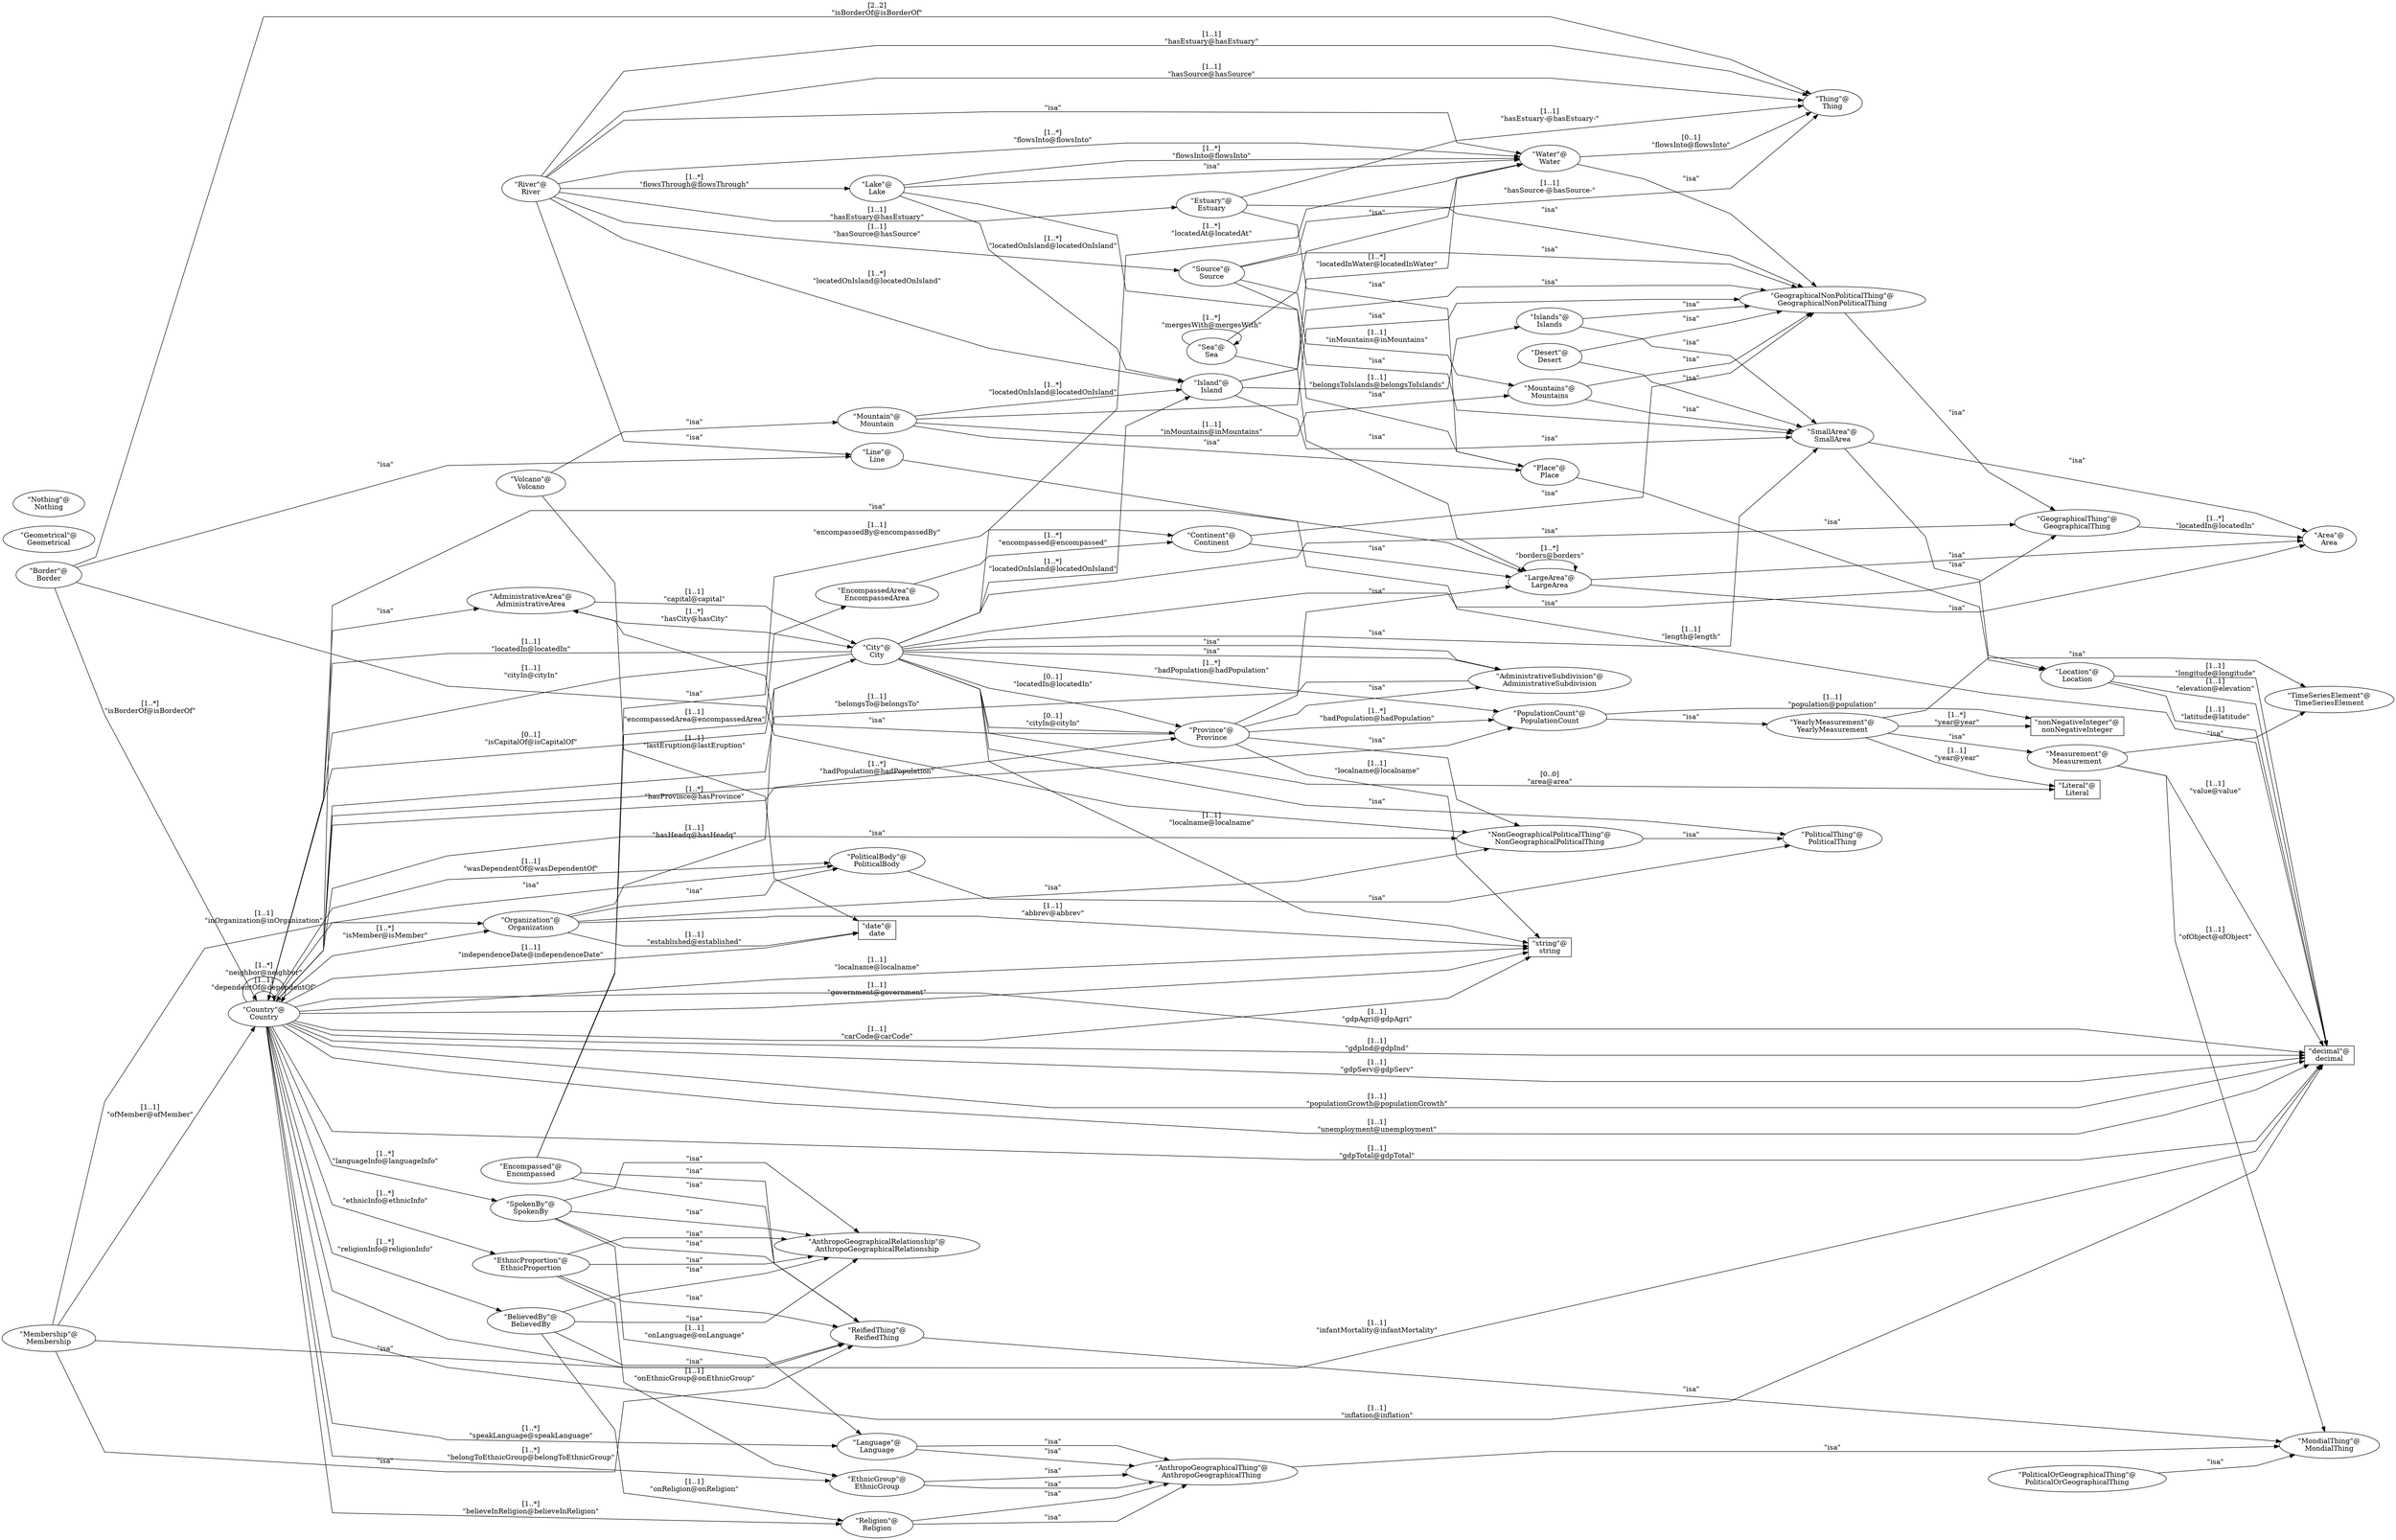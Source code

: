 digraph G {
  splines=polyline;
  rankdir=LR;
  "Border" [ label="\"Border\"@
Border" shape="ellipse" ];
  "EthnicGroup" [ label="\"EthnicGroup\"@
EthnicGroup" shape="ellipse" ];
  "Islands" [ label="\"Islands\"@
Islands" shape="ellipse" ];
  "Thing" [ label="\"Thing\"@
Thing" shape="ellipse" ];
  "MondialThing" [ label="\"MondialThing\"@
MondialThing" shape="ellipse" ];
  "AdministrativeArea" [ label="\"AdministrativeArea\"@
AdministrativeArea" shape="ellipse" ];
  "Place" [ label="\"Place\"@
Place" shape="ellipse" ];
  "PoliticalOrGeographicalThing" [ label="\"PoliticalOrGeographicalThing\"@
PoliticalOrGeographicalThing" shape="ellipse" ];
  "TimeSeriesElement" [ label="\"TimeSeriesElement\"@
TimeSeriesElement" shape="ellipse" ];
  "Estuary" [ label="\"Estuary\"@
Estuary" shape="ellipse" ];
  "Geometrical" [ label="\"Geometrical\"@
Geometrical" shape="ellipse" ];
  "AnthropoGeographicalThing" [ label="\"AnthropoGeographicalThing\"@
AnthropoGeographicalThing" shape="ellipse" ];
  "EthnicProportion" [ label="\"EthnicProportion\"@
EthnicProportion" shape="ellipse" ];
  "Desert" [ label="\"Desert\"@
Desert" shape="ellipse" ];
  "BelievedBy" [ label="\"BelievedBy\"@
BelievedBy" shape="ellipse" ];
  "Province" [ label="\"Province\"@
Province" shape="ellipse" ];
  "Measurement" [ label="\"Measurement\"@
Measurement" shape="ellipse" ];
  "Organization" [ label="\"Organization\"@
Organization" shape="ellipse" ];
  "Location" [ label="\"Location\"@
Location" shape="ellipse" ];
  "GeographicalNonPoliticalThing" [ label="\"GeographicalNonPoliticalThing\"@
GeographicalNonPoliticalThing" shape="ellipse" ];
  "ReifiedThing" [ label="\"ReifiedThing\"@
ReifiedThing" shape="ellipse" ];
  "PopulationCount" [ label="\"PopulationCount\"@
PopulationCount" shape="ellipse" ];
  "Continent" [ label="\"Continent\"@
Continent" shape="ellipse" ];
  "LargeArea" [ label="\"LargeArea\"@
LargeArea" shape="ellipse" ];
  "Membership" [ label="\"Membership\"@
Membership" shape="ellipse" ];
  "Nothing" [ label="\"Nothing\"@
Nothing" shape="ellipse" ];
  "Water" [ label="\"Water\"@
Water" shape="ellipse" ];
  "Religion" [ label="\"Religion\"@
Religion" shape="ellipse" ];
  "EncompassedArea" [ label="\"EncompassedArea\"@
EncompassedArea" shape="ellipse" ];
  "Lake" [ label="\"Lake\"@
Lake" shape="ellipse" ];
  "Country" [ label="\"Country\"@
Country" shape="ellipse" ];
  "Encompassed" [ label="\"Encompassed\"@
Encompassed" shape="ellipse" ];
  "NonGeographicalPoliticalThing" [ label="\"NonGeographicalPoliticalThing\"@
NonGeographicalPoliticalThing" shape="ellipse" ];
  "Area" [ label="\"Area\"@
Area" shape="ellipse" ];
  "Island" [ label="\"Island\"@
Island" shape="ellipse" ];
  "YearlyMeasurement" [ label="\"YearlyMeasurement\"@
YearlyMeasurement" shape="ellipse" ];
  "AdministrativeSubdivision" [ label="\"AdministrativeSubdivision\"@
AdministrativeSubdivision" shape="ellipse" ];
  "Mountain" [ label="\"Mountain\"@
Mountain" shape="ellipse" ];
  "AnthropoGeographicalRelationship" [ label="\"AnthropoGeographicalRelationship\"@
AnthropoGeographicalRelationship" shape="ellipse" ];
  "Mountains" [ label="\"Mountains\"@
Mountains" shape="ellipse" ];
  "River" [ label="\"River\"@
River" shape="ellipse" ];
  "GeographicalThing" [ label="\"GeographicalThing\"@
GeographicalThing" shape="ellipse" ];
  "Language" [ label="\"Language\"@
Language" shape="ellipse" ];
  "SmallArea" [ label="\"SmallArea\"@
SmallArea" shape="ellipse" ];
  "City" [ label="\"City\"@
City" shape="ellipse" ];
  "PoliticalThing" [ label="\"PoliticalThing\"@
PoliticalThing" shape="ellipse" ];
  "Volcano" [ label="\"Volcano\"@
Volcano" shape="ellipse" ];
  "Line" [ label="\"Line\"@
Line" shape="ellipse" ];
  "SpokenBy" [ label="\"SpokenBy\"@
SpokenBy" shape="ellipse" ];
  "PoliticalBody" [ label="\"PoliticalBody\"@
PoliticalBody" shape="ellipse" ];
  "Sea" [ label="\"Sea\"@
Sea" shape="ellipse" ];
  "Source" [ label="\"Source\"@
Source" shape="ellipse" ];
  "string" [ label="\"string\"@
string" shape="box" ];
  "decimal" [ label="\"decimal\"@
decimal" shape="box" ];
  "date" [ label="\"date\"@
date" shape="box" ];
  "nonNegativeInteger" [ label="\"nonNegativeInteger\"@
nonNegativeInteger" shape="box" ];
  "Literal" [ label="\"Literal\"@
Literal" shape="box" ];
  "PopulationCount" -> "YearlyMeasurement" [ label="\"isa\"" ];
  "EthnicProportion" -> "AnthropoGeographicalRelationship" [ label="\"isa\"" ];
  "Religion" -> "AnthropoGeographicalThing" [ label="\"isa\"" ];
  "Desert" -> "SmallArea" [ label="\"isa\"" ];
  "Sea" -> "LargeArea" [ label="\"isa\"" ];
  "Source" -> "Place" [ label="\"isa\"" ];
  "YearlyMeasurement" -> "Measurement" [ label="\"isa\"" ];
  "Mountain" -> "Place" [ label="\"isa\"" ];
  "City" -> "GeographicalThing" [ label="\"isa\"" ];
  "Volcano" -> "Mountain" [ label="\"isa\"" ];
  "Border" -> "Line" [ label="\"isa\"" ];
  "Islands" -> "SmallArea" [ label="\"isa\"" ];
  "BelievedBy" -> "AnthropoGeographicalRelationship" [ label="\"isa\"" ];
  "Island" -> "SmallArea" [ label="\"isa\"" ];
  "Continent" -> "LargeArea" [ label="\"isa\"" ];
  "Mountains" -> "SmallArea" [ label="\"isa\"" ];
  "EthnicGroup" -> "AnthropoGeographicalThing" [ label="\"isa\"" ];
  "River" -> "Line" [ label="\"isa\"" ];
  "Membership" -> "ReifiedThing" [ label="\"isa\"" ];
  "Lake" -> "SmallArea" [ label="\"isa\"" ];
  "Country" -> "LargeArea" [ label="\"isa\"" ];
  "LargeArea" -> "Area" [ label="\"isa\"" ];
  "Province" -> "LargeArea" [ label="\"isa\"" ];
  "City" -> "SmallArea" [ label="\"isa\"" ];
  "YearlyMeasurement" -> "TimeSeriesElement" [ label="\"isa\"" ];
  "Estuary" -> "Place" [ label="\"isa\"" ];
  "Measurement" -> "TimeSeriesElement" [ label="\"isa\"" ];
  "Language" -> "AnthropoGeographicalThing" [ label="\"isa\"" ];
  "City" -> "AdministrativeSubdivision" [ label="\"isa\"" ];
  "PoliticalBody" -> "PoliticalThing" [ label="\"isa\"" ];
  "Encompassed" -> "ReifiedThing" [ label="\"isa\"" ];
  "SpokenBy" -> "AnthropoGeographicalRelationship" [ label="\"isa\"" ];
  "AnthropoGeographicalThing" -> "MondialThing" [ label="\"isa\"" ];
  "PoliticalOrGeographicalThing" -> "MondialThing" [ label="\"isa\"" ];
  "ReifiedThing" -> "MondialThing" [ label="\"isa\"" ];
  "BelievedBy" -> "ReifiedThing" [ label="\"isa\"" ];
  "Encompassed" -> "ReifiedThing" [ label="\"isa\"" ];
  "EthnicProportion" -> "ReifiedThing" [ label="\"isa\"" ];
  "Membership" -> "ReifiedThing" [ label="\"isa\"" ];
  "SpokenBy" -> "ReifiedThing" [ label="\"isa\"" ];
  "Border" -> "NonGeographicalPoliticalThing" [ label="\"isa\"" ];
  "Country" -> "NonGeographicalPoliticalThing" [ label="\"isa\"" ];
  "Organization" -> "NonGeographicalPoliticalThing" [ label="\"isa\"" ];
  "Province" -> "NonGeographicalPoliticalThing" [ label="\"isa\"" ];
  "Country" -> "PoliticalBody" [ label="\"isa\"" ];
  "Organization" -> "PoliticalBody" [ label="\"isa\"" ];
  "EthnicGroup" -> "AnthropoGeographicalThing" [ label="\"isa\"" ];
  "Language" -> "AnthropoGeographicalThing" [ label="\"isa\"" ];
  "Religion" -> "AnthropoGeographicalThing" [ label="\"isa\"" ];
  "Country" -> "AdministrativeArea" [ label="\"isa\"" ];
  "Province" -> "AdministrativeArea" [ label="\"isa\"" ];
  "City" -> "AdministrativeSubdivision" [ label="\"isa\"" ];
  "Province" -> "AdministrativeSubdivision" [ label="\"isa\"" ];
  "Continent" -> "GeographicalNonPoliticalThing" [ label="\"isa\"" ];
  "Desert" -> "GeographicalNonPoliticalThing" [ label="\"isa\"" ];
  "Estuary" -> "GeographicalNonPoliticalThing" [ label="\"isa\"" ];
  "Island" -> "GeographicalNonPoliticalThing" [ label="\"isa\"" ];
  "Islands" -> "GeographicalNonPoliticalThing" [ label="\"isa\"" ];
  "Mountain" -> "GeographicalNonPoliticalThing" [ label="\"isa\"" ];
  "Mountains" -> "GeographicalNonPoliticalThing" [ label="\"isa\"" ];
  "Source" -> "GeographicalNonPoliticalThing" [ label="\"isa\"" ];
  "Water" -> "GeographicalNonPoliticalThing" [ label="\"isa\"" ];
  "Lake" -> "Water" [ label="\"isa\"" ];
  "River" -> "Water" [ label="\"isa\"" ];
  "Sea" -> "Water" [ label="\"isa\"" ];
  "City" -> "GeographicalThing" [ label="\"isa\"" ];
  "GeographicalNonPoliticalThing" -> "GeographicalThing" [ label="\"isa\"" ];
  "Place" -> "Location" [ label="\"isa\"" ];
  "SmallArea" -> "Location" [ label="\"isa\"" ];
  "LargeArea" -> "Area" [ label="\"isa\"" ];
  "SmallArea" -> "Area" [ label="\"isa\"" ];
  "BelievedBy" -> "AnthropoGeographicalRelationship" [ label="\"isa\"" ];
  "EthnicProportion" -> "AnthropoGeographicalRelationship" [ label="\"isa\"" ];
  "SpokenBy" -> "AnthropoGeographicalRelationship" [ label="\"isa\"" ];
  "City" -> "PoliticalThing" [ label="\"isa\"" ];
  "NonGeographicalPoliticalThing" -> "PoliticalThing" [ label="\"isa\"" ];
  "Country" -> "Religion" [ label="[1..*]
\"believeInReligion@believeInReligion\"" ];
  "Country" -> "EthnicGroup" [ label="[1..*]
\"belongToEthnicGroup@belongToEthnicGroup\"" ];
  "Island" -> "Islands" [ label="[1..1]
\"belongsToIslands@belongsToIslands\"" ];
  "LargeArea" -> "LargeArea" [ label="[1..*]
\"borders@borders\"" ];
  "AdministrativeArea" -> "City" [ label="[1..1]
\"capital@capital\"" ];
  "Country" -> "Country" [ label="[1..1]
\"dependentOf@dependentOf\"" ];
  "EncompassedArea" -> "Continent" [ label="[1..*]
\"encompassed@encompassed\"" ];
  "Encompassed" -> "EncompassedArea" [ label="[1..1]
\"encompassedArea@encompassedArea\"" ];
  "Encompassed" -> "Continent" [ label="[1..1]
\"encompassedBy@encompassedBy\"" ];
  "Country" -> "EthnicProportion" [ label="[1..*]
\"ethnicInfo@ethnicInfo\"" ];
  "Lake" -> "Water" [ label="[1..*]
\"flowsInto@flowsInto\"" ];
  "River" -> "Water" [ label="[1..*]
\"flowsInto@flowsInto\"" ];
  "River" -> "Lake" [ label="[1..*]
\"flowsThrough@flowsThrough\"" ];
  "City" -> "PopulationCount" [ label="[1..*]
\"hadPopulation@hadPopulation\"" ];
  "Country" -> "PopulationCount" [ label="[1..*]
\"hadPopulation@hadPopulation\"" ];
  "Province" -> "PopulationCount" [ label="[1..*]
\"hadPopulation@hadPopulation\"" ];
  "AdministrativeArea" -> "City" [ label="[1..*]
\"hasCity@hasCity\"" ];
  "River" -> "Estuary" [ label="[1..1]
\"hasEstuary@hasEstuary\"" ];
  "Organization" -> "City" [ label="[1..1]
\"hasHeadq@hasHeadq\"" ];
  "Country" -> "Province" [ label="[1..*]
\"hasProvince@hasProvince\"" ];
  "River" -> "Source" [ label="[1..1]
\"hasSource@hasSource\"" ];
  "Mountain" -> "Mountains" [ label="[1..1]
\"inMountains@inMountains\"" ];
  "Source" -> "Mountains" [ label="[1..1]
\"inMountains@inMountains\"" ];
  "Membership" -> "Organization" [ label="[1..1]
\"inOrganization@inOrganization\"" ];
  "Border" -> "Country" [ label="[1..*]
\"isBorderOf@isBorderOf\"" ];
  "Country" -> "Organization" [ label="[1..*]
\"isMember@isMember\"" ];
  "Country" -> "SpokenBy" [ label="[1..*]
\"languageInfo@languageInfo\"" ];
  "City" -> "Water" [ label="[1..*]
\"locatedAt@locatedAt\"" ];
  "GeographicalThing" -> "Area" [ label="[1..*]
\"locatedIn@locatedIn\"" ];
  "Island" -> "Water" [ label="[1..*]
\"locatedInWater@locatedInWater\"" ];
  "City" -> "Island" [ label="[1..*]
\"locatedOnIsland@locatedOnIsland\"" ];
  "Lake" -> "Island" [ label="[1..*]
\"locatedOnIsland@locatedOnIsland\"" ];
  "Mountain" -> "Island" [ label="[1..*]
\"locatedOnIsland@locatedOnIsland\"" ];
  "River" -> "Island" [ label="[1..*]
\"locatedOnIsland@locatedOnIsland\"" ];
  "Sea" -> "Sea" [ label="[1..*]
\"mergesWith@mergesWith\"" ];
  "Country" -> "Country" [ label="[1..*]
\"neighbor@neighbor\"" ];
  "Membership" -> "Country" [ label="[1..1]
\"ofMember@ofMember\"" ];
  "Measurement" -> "MondialThing" [ label="[1..1]
\"ofObject@ofObject\"" ];
  "EthnicProportion" -> "EthnicGroup" [ label="[1..1]
\"onEthnicGroup@onEthnicGroup\"" ];
  "SpokenBy" -> "Language" [ label="[1..1]
\"onLanguage@onLanguage\"" ];
  "BelievedBy" -> "Religion" [ label="[1..1]
\"onReligion@onReligion\"" ];
  "Country" -> "BelievedBy" [ label="[1..*]
\"religionInfo@religionInfo\"" ];
  "Country" -> "Language" [ label="[1..*]
\"speakLanguage@speakLanguage\"" ];
  "Country" -> "PoliticalBody" [ label="[1..1]
\"wasDependentOf@wasDependentOf\"" ];
  "AdministrativeSubdivision" -> "Country" [ label="[1..1]
\"belongsTo@belongsTo\"" ];
  "Water" -> "Thing" [ label="[0..1]
\"flowsInto@flowsInto\"" ];
  "City" -> "Country" [ label="[1..1]
\"locatedIn@locatedIn\"" ];
  "Source" -> "Thing" [ label="[1..1]
\"hasSource-@hasSource-\"" ];
  "City" -> "Province" [ label="[0..1]
\"locatedIn@locatedIn\"" ];
  "Border" -> "Thing" [ label="[2..2]
\"isBorderOf@isBorderOf\"" ];
  "River" -> "Thing" [ label="[1..1]
\"hasEstuary@hasEstuary\"" ];
  "City" -> "Country" [ label="[1..1]
\"cityIn@cityIn\"" ];
  "City" -> "Province" [ label="[0..1]
\"cityIn@cityIn\"" ];
  "City" -> "Country" [ label="[0..1]
\"isCapitalOf@isCapitalOf\"" ];
  "River" -> "Thing" [ label="[1..1]
\"hasSource@hasSource\"" ];
  "Estuary" -> "Thing" [ label="[1..1]
\"hasEstuary-@hasEstuary-\"" ];
  "Organization" -> "string" [ label="[1..1]
\"abbrev@abbrev\"" ];
  "Country" -> "string" [ label="[1..1]
\"carCode@carCode\"" ];
  "Location" -> "decimal" [ label="[1..1]
\"elevation@elevation\"" ];
  "Organization" -> "date" [ label="[1..1]
\"established@established\"" ];
  "Country" -> "decimal" [ label="[1..1]
\"gdpAgri@gdpAgri\"" ];
  "Country" -> "decimal" [ label="[1..1]
\"gdpInd@gdpInd\"" ];
  "Country" -> "decimal" [ label="[1..1]
\"gdpServ@gdpServ\"" ];
  "Country" -> "decimal" [ label="[1..1]
\"gdpTotal@gdpTotal\"" ];
  "Country" -> "string" [ label="[1..1]
\"government@government\"" ];
  "Country" -> "date" [ label="[1..1]
\"independenceDate@independenceDate\"" ];
  "Country" -> "decimal" [ label="[1..1]
\"infantMortality@infantMortality\"" ];
  "Country" -> "decimal" [ label="[1..1]
\"inflation@inflation\"" ];
  "Volcano" -> "date" [ label="[1..1]
\"lastEruption@lastEruption\"" ];
  "Location" -> "decimal" [ label="[1..1]
\"latitude@latitude\"" ];
  "Line" -> "decimal" [ label="[1..1]
\"length@length\"" ];
  "City" -> "string" [ label="[1..1]
\"localname@localname\"" ];
  "Country" -> "string" [ label="[1..1]
\"localname@localname\"" ];
  "Province" -> "string" [ label="[1..1]
\"localname@localname\"" ];
  "Location" -> "decimal" [ label="[1..1]
\"longitude@longitude\"" ];
  "PopulationCount" -> "nonNegativeInteger" [ label="[1..1]
\"population@population\"" ];
  "Country" -> "decimal" [ label="[1..1]
\"populationGrowth@populationGrowth\"" ];
  "Country" -> "decimal" [ label="[1..1]
\"unemployment@unemployment\"" ];
  "Measurement" -> "decimal" [ label="[1..1]
\"value@value\"" ];
  "YearlyMeasurement" -> "nonNegativeInteger" [ label="[1..*]
\"year@year\"" ];
  "City" -> "Literal" [ label="[0..0]
\"area@area\"" ];
  "YearlyMeasurement" -> "Literal" [ label="[1..1]
\"year@year\"" ];
}

